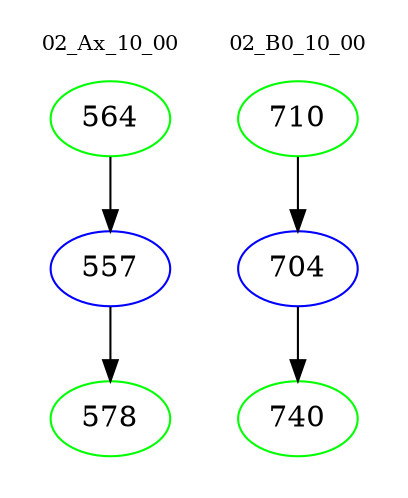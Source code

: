 digraph{
subgraph cluster_0 {
color = white
label = "02_Ax_10_00";
fontsize=10;
T0_564 [label="564", color="green"]
T0_564 -> T0_557 [color="black"]
T0_557 [label="557", color="blue"]
T0_557 -> T0_578 [color="black"]
T0_578 [label="578", color="green"]
}
subgraph cluster_1 {
color = white
label = "02_B0_10_00";
fontsize=10;
T1_710 [label="710", color="green"]
T1_710 -> T1_704 [color="black"]
T1_704 [label="704", color="blue"]
T1_704 -> T1_740 [color="black"]
T1_740 [label="740", color="green"]
}
}

